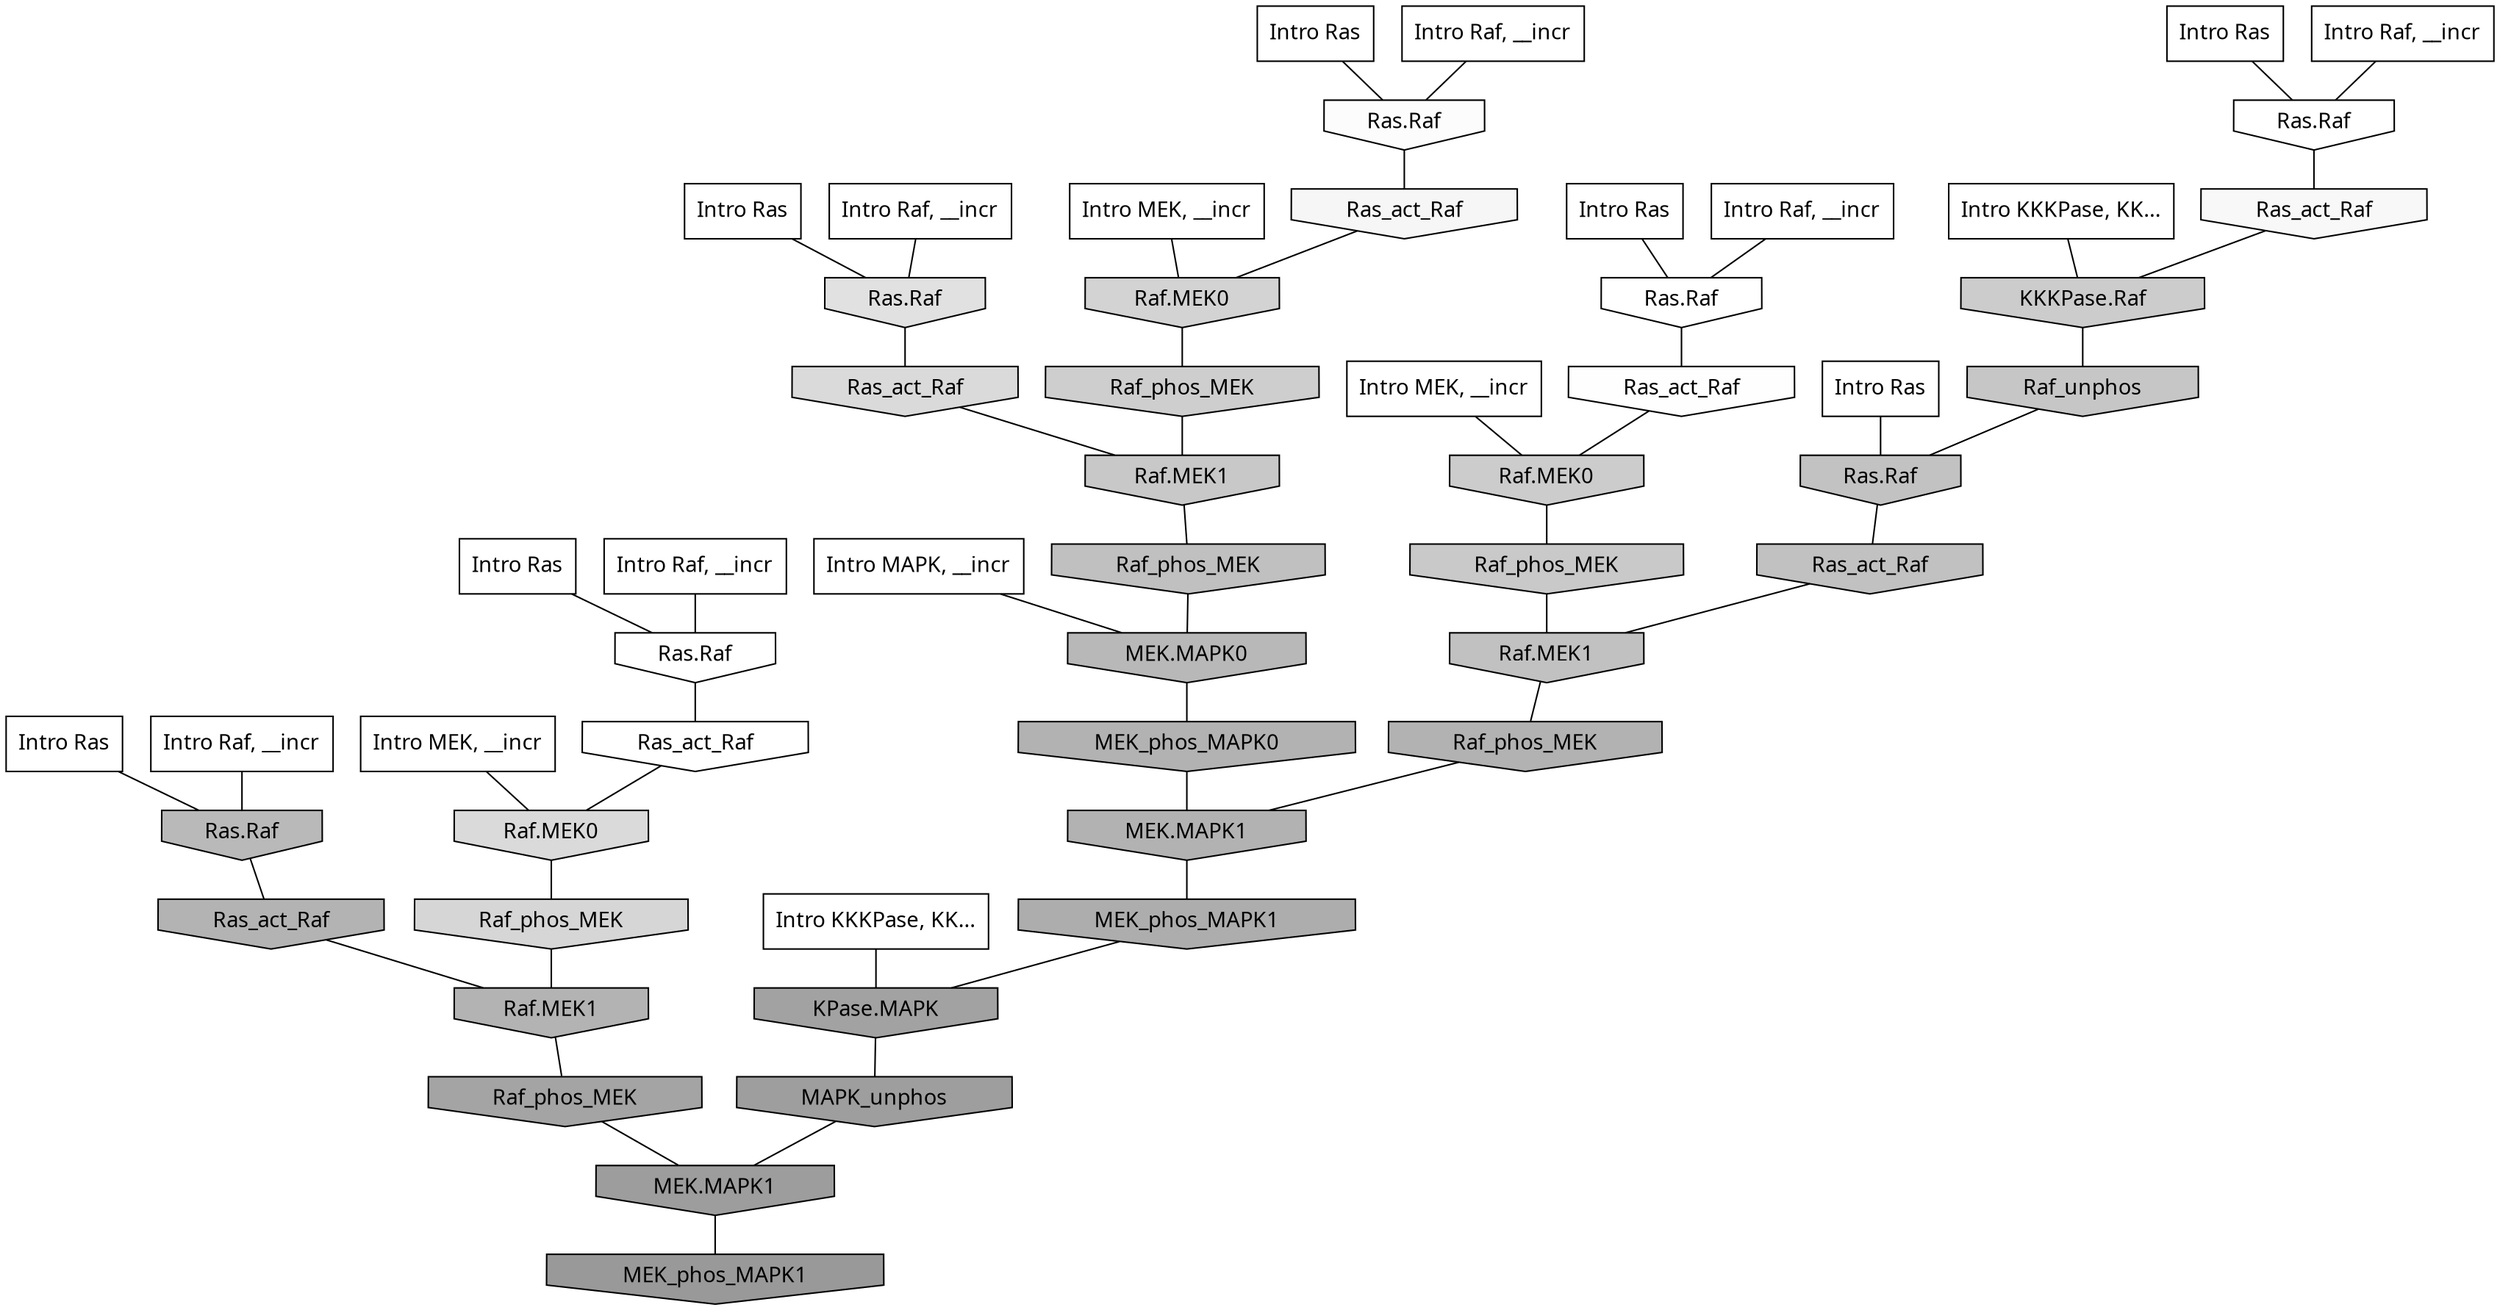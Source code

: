 digraph G{
  rankdir="TB";
  ranksep=0.30;
  node [fontname="CMU Serif"];
  edge [fontname="CMU Serif"];
  
  7 [label="Intro Ras", shape=rectangle, style=filled, fillcolor="0.000 0.000 1.000"]
  
  32 [label="Intro Ras", shape=rectangle, style=filled, fillcolor="0.000 0.000 1.000"]
  
  35 [label="Intro Ras", shape=rectangle, style=filled, fillcolor="0.000 0.000 1.000"]
  
  41 [label="Intro Ras", shape=rectangle, style=filled, fillcolor="0.000 0.000 1.000"]
  
  49 [label="Intro Ras", shape=rectangle, style=filled, fillcolor="0.000 0.000 1.000"]
  
  57 [label="Intro Ras", shape=rectangle, style=filled, fillcolor="0.000 0.000 1.000"]
  
  64 [label="Intro Ras", shape=rectangle, style=filled, fillcolor="0.000 0.000 1.000"]
  
  370 [label="Intro Raf, __incr", shape=rectangle, style=filled, fillcolor="0.000 0.000 1.000"]
  
  460 [label="Intro Raf, __incr", shape=rectangle, style=filled, fillcolor="0.000 0.000 1.000"]
  
  472 [label="Intro Raf, __incr", shape=rectangle, style=filled, fillcolor="0.000 0.000 1.000"]
  
  518 [label="Intro Raf, __incr", shape=rectangle, style=filled, fillcolor="0.000 0.000 1.000"]
  
  824 [label="Intro Raf, __incr", shape=rectangle, style=filled, fillcolor="0.000 0.000 1.000"]
  
  938 [label="Intro Raf, __incr", shape=rectangle, style=filled, fillcolor="0.000 0.000 1.000"]
  
  1270 [label="Intro MEK, __incr", shape=rectangle, style=filled, fillcolor="0.000 0.000 1.000"]
  
  1478 [label="Intro MEK, __incr", shape=rectangle, style=filled, fillcolor="0.000 0.000 1.000"]
  
  2021 [label="Intro MEK, __incr", shape=rectangle, style=filled, fillcolor="0.000 0.000 1.000"]
  
  2468 [label="Intro MAPK, __incr", shape=rectangle, style=filled, fillcolor="0.000 0.000 1.000"]
  
  3125 [label="Intro KKKPase, KK...", shape=rectangle, style=filled, fillcolor="0.000 0.000 1.000"]
  
  3183 [label="Intro KKKPase, KK...", shape=rectangle, style=filled, fillcolor="0.000 0.000 1.000"]
  
  3267 [label="Ras.Raf", shape=invhouse, style=filled, fillcolor="0.000 0.000 1.000"]
  
  3281 [label="Ras.Raf", shape=invhouse, style=filled, fillcolor="0.000 0.000 1.000"]
  
  3301 [label="Ras.Raf", shape=invhouse, style=filled, fillcolor="0.000 0.000 1.000"]
  
  3304 [label="Ras_act_Raf", shape=invhouse, style=filled, fillcolor="0.000 0.000 1.000"]
  
  3336 [label="Ras_act_Raf", shape=invhouse, style=filled, fillcolor="0.000 0.000 0.996"]
  
  3398 [label="Ras.Raf", shape=invhouse, style=filled, fillcolor="0.000 0.000 0.986"]
  
  3472 [label="Ras_act_Raf", shape=invhouse, style=filled, fillcolor="0.000 0.000 0.972"]
  
  3516 [label="Ras_act_Raf", shape=invhouse, style=filled, fillcolor="0.000 0.000 0.963"]
  
  4501 [label="Ras.Raf", shape=invhouse, style=filled, fillcolor="0.000 0.000 0.881"]
  
  4887 [label="Raf.MEK0", shape=invhouse, style=filled, fillcolor="0.000 0.000 0.855"]
  
  4896 [label="Ras_act_Raf", shape=invhouse, style=filled, fillcolor="0.000 0.000 0.854"]
  
  5166 [label="Raf_phos_MEK", shape=invhouse, style=filled, fillcolor="0.000 0.000 0.836"]
  
  5304 [label="Raf.MEK0", shape=invhouse, style=filled, fillcolor="0.000 0.000 0.828"]
  
  5613 [label="Raf_phos_MEK", shape=invhouse, style=filled, fillcolor="0.000 0.000 0.807"]
  
  5742 [label="Raf.MEK0", shape=invhouse, style=filled, fillcolor="0.000 0.000 0.800"]
  
  5812 [label="KKKPase.Raf", shape=invhouse, style=filled, fillcolor="0.000 0.000 0.797"]
  
  5965 [label="Raf_phos_MEK", shape=invhouse, style=filled, fillcolor="0.000 0.000 0.789"]
  
  6073 [label="Raf.MEK1", shape=invhouse, style=filled, fillcolor="0.000 0.000 0.782"]
  
  6199 [label="Raf_unphos", shape=invhouse, style=filled, fillcolor="0.000 0.000 0.774"]
  
  6567 [label="Ras.Raf", shape=invhouse, style=filled, fillcolor="0.000 0.000 0.758"]
  
  6675 [label="Ras_act_Raf", shape=invhouse, style=filled, fillcolor="0.000 0.000 0.754"]
  
  6678 [label="Raf.MEK1", shape=invhouse, style=filled, fillcolor="0.000 0.000 0.754"]
  
  6680 [label="Raf_phos_MEK", shape=invhouse, style=filled, fillcolor="0.000 0.000 0.753"]
  
  7539 [label="Ras.Raf", shape=invhouse, style=filled, fillcolor="0.000 0.000 0.723"]
  
  7609 [label="MEK.MAPK0", shape=invhouse, style=filled, fillcolor="0.000 0.000 0.720"]
  
  8118 [label="Ras_act_Raf", shape=invhouse, style=filled, fillcolor="0.000 0.000 0.703"]
  
  8120 [label="Raf.MEK1", shape=invhouse, style=filled, fillcolor="0.000 0.000 0.702"]
  
  8265 [label="MEK_phos_MAPK0", shape=invhouse, style=filled, fillcolor="0.000 0.000 0.698"]
  
  8329 [label="Raf_phos_MEK", shape=invhouse, style=filled, fillcolor="0.000 0.000 0.696"]
  
  8332 [label="MEK.MAPK1", shape=invhouse, style=filled, fillcolor="0.000 0.000 0.696"]
  
  8820 [label="MEK_phos_MAPK1", shape=invhouse, style=filled, fillcolor="0.000 0.000 0.679"]
  
  10334 [label="Raf_phos_MEK", shape=invhouse, style=filled, fillcolor="0.000 0.000 0.641"]
  
  10599 [label="KPase.MAPK", shape=invhouse, style=filled, fillcolor="0.000 0.000 0.635"]
  
  11374 [label="MAPK_unphos", shape=invhouse, style=filled, fillcolor="0.000 0.000 0.618"]
  
  11600 [label="MEK.MAPK1", shape=invhouse, style=filled, fillcolor="0.000 0.000 0.614"]
  
  12345 [label="MEK_phos_MAPK1", shape=invhouse, style=filled, fillcolor="0.000 0.000 0.600"]
  
  
  11600 -> 12345 [dir=none, color="0.000 0.000 0.000"] 
  11374 -> 11600 [dir=none, color="0.000 0.000 0.000"] 
  10599 -> 11374 [dir=none, color="0.000 0.000 0.000"] 
  10334 -> 11600 [dir=none, color="0.000 0.000 0.000"] 
  8820 -> 10599 [dir=none, color="0.000 0.000 0.000"] 
  8332 -> 8820 [dir=none, color="0.000 0.000 0.000"] 
  8329 -> 8332 [dir=none, color="0.000 0.000 0.000"] 
  8265 -> 8332 [dir=none, color="0.000 0.000 0.000"] 
  8120 -> 10334 [dir=none, color="0.000 0.000 0.000"] 
  8118 -> 8120 [dir=none, color="0.000 0.000 0.000"] 
  7609 -> 8265 [dir=none, color="0.000 0.000 0.000"] 
  7539 -> 8118 [dir=none, color="0.000 0.000 0.000"] 
  6680 -> 7609 [dir=none, color="0.000 0.000 0.000"] 
  6678 -> 8329 [dir=none, color="0.000 0.000 0.000"] 
  6675 -> 6678 [dir=none, color="0.000 0.000 0.000"] 
  6567 -> 6675 [dir=none, color="0.000 0.000 0.000"] 
  6199 -> 6567 [dir=none, color="0.000 0.000 0.000"] 
  6073 -> 6680 [dir=none, color="0.000 0.000 0.000"] 
  5965 -> 6678 [dir=none, color="0.000 0.000 0.000"] 
  5812 -> 6199 [dir=none, color="0.000 0.000 0.000"] 
  5742 -> 5965 [dir=none, color="0.000 0.000 0.000"] 
  5613 -> 6073 [dir=none, color="0.000 0.000 0.000"] 
  5304 -> 5613 [dir=none, color="0.000 0.000 0.000"] 
  5166 -> 8120 [dir=none, color="0.000 0.000 0.000"] 
  4896 -> 6073 [dir=none, color="0.000 0.000 0.000"] 
  4887 -> 5166 [dir=none, color="0.000 0.000 0.000"] 
  4501 -> 4896 [dir=none, color="0.000 0.000 0.000"] 
  3516 -> 5304 [dir=none, color="0.000 0.000 0.000"] 
  3472 -> 5812 [dir=none, color="0.000 0.000 0.000"] 
  3398 -> 3516 [dir=none, color="0.000 0.000 0.000"] 
  3336 -> 5742 [dir=none, color="0.000 0.000 0.000"] 
  3304 -> 4887 [dir=none, color="0.000 0.000 0.000"] 
  3301 -> 3336 [dir=none, color="0.000 0.000 0.000"] 
  3281 -> 3304 [dir=none, color="0.000 0.000 0.000"] 
  3267 -> 3472 [dir=none, color="0.000 0.000 0.000"] 
  3183 -> 5812 [dir=none, color="0.000 0.000 0.000"] 
  3125 -> 10599 [dir=none, color="0.000 0.000 0.000"] 
  2468 -> 7609 [dir=none, color="0.000 0.000 0.000"] 
  2021 -> 4887 [dir=none, color="0.000 0.000 0.000"] 
  1478 -> 5304 [dir=none, color="0.000 0.000 0.000"] 
  1270 -> 5742 [dir=none, color="0.000 0.000 0.000"] 
  938 -> 3267 [dir=none, color="0.000 0.000 0.000"] 
  824 -> 3301 [dir=none, color="0.000 0.000 0.000"] 
  518 -> 7539 [dir=none, color="0.000 0.000 0.000"] 
  472 -> 3281 [dir=none, color="0.000 0.000 0.000"] 
  460 -> 3398 [dir=none, color="0.000 0.000 0.000"] 
  370 -> 4501 [dir=none, color="0.000 0.000 0.000"] 
  64 -> 3281 [dir=none, color="0.000 0.000 0.000"] 
  57 -> 4501 [dir=none, color="0.000 0.000 0.000"] 
  49 -> 3267 [dir=none, color="0.000 0.000 0.000"] 
  41 -> 3301 [dir=none, color="0.000 0.000 0.000"] 
  35 -> 6567 [dir=none, color="0.000 0.000 0.000"] 
  32 -> 3398 [dir=none, color="0.000 0.000 0.000"] 
  7 -> 7539 [dir=none, color="0.000 0.000 0.000"] 
  
  }
